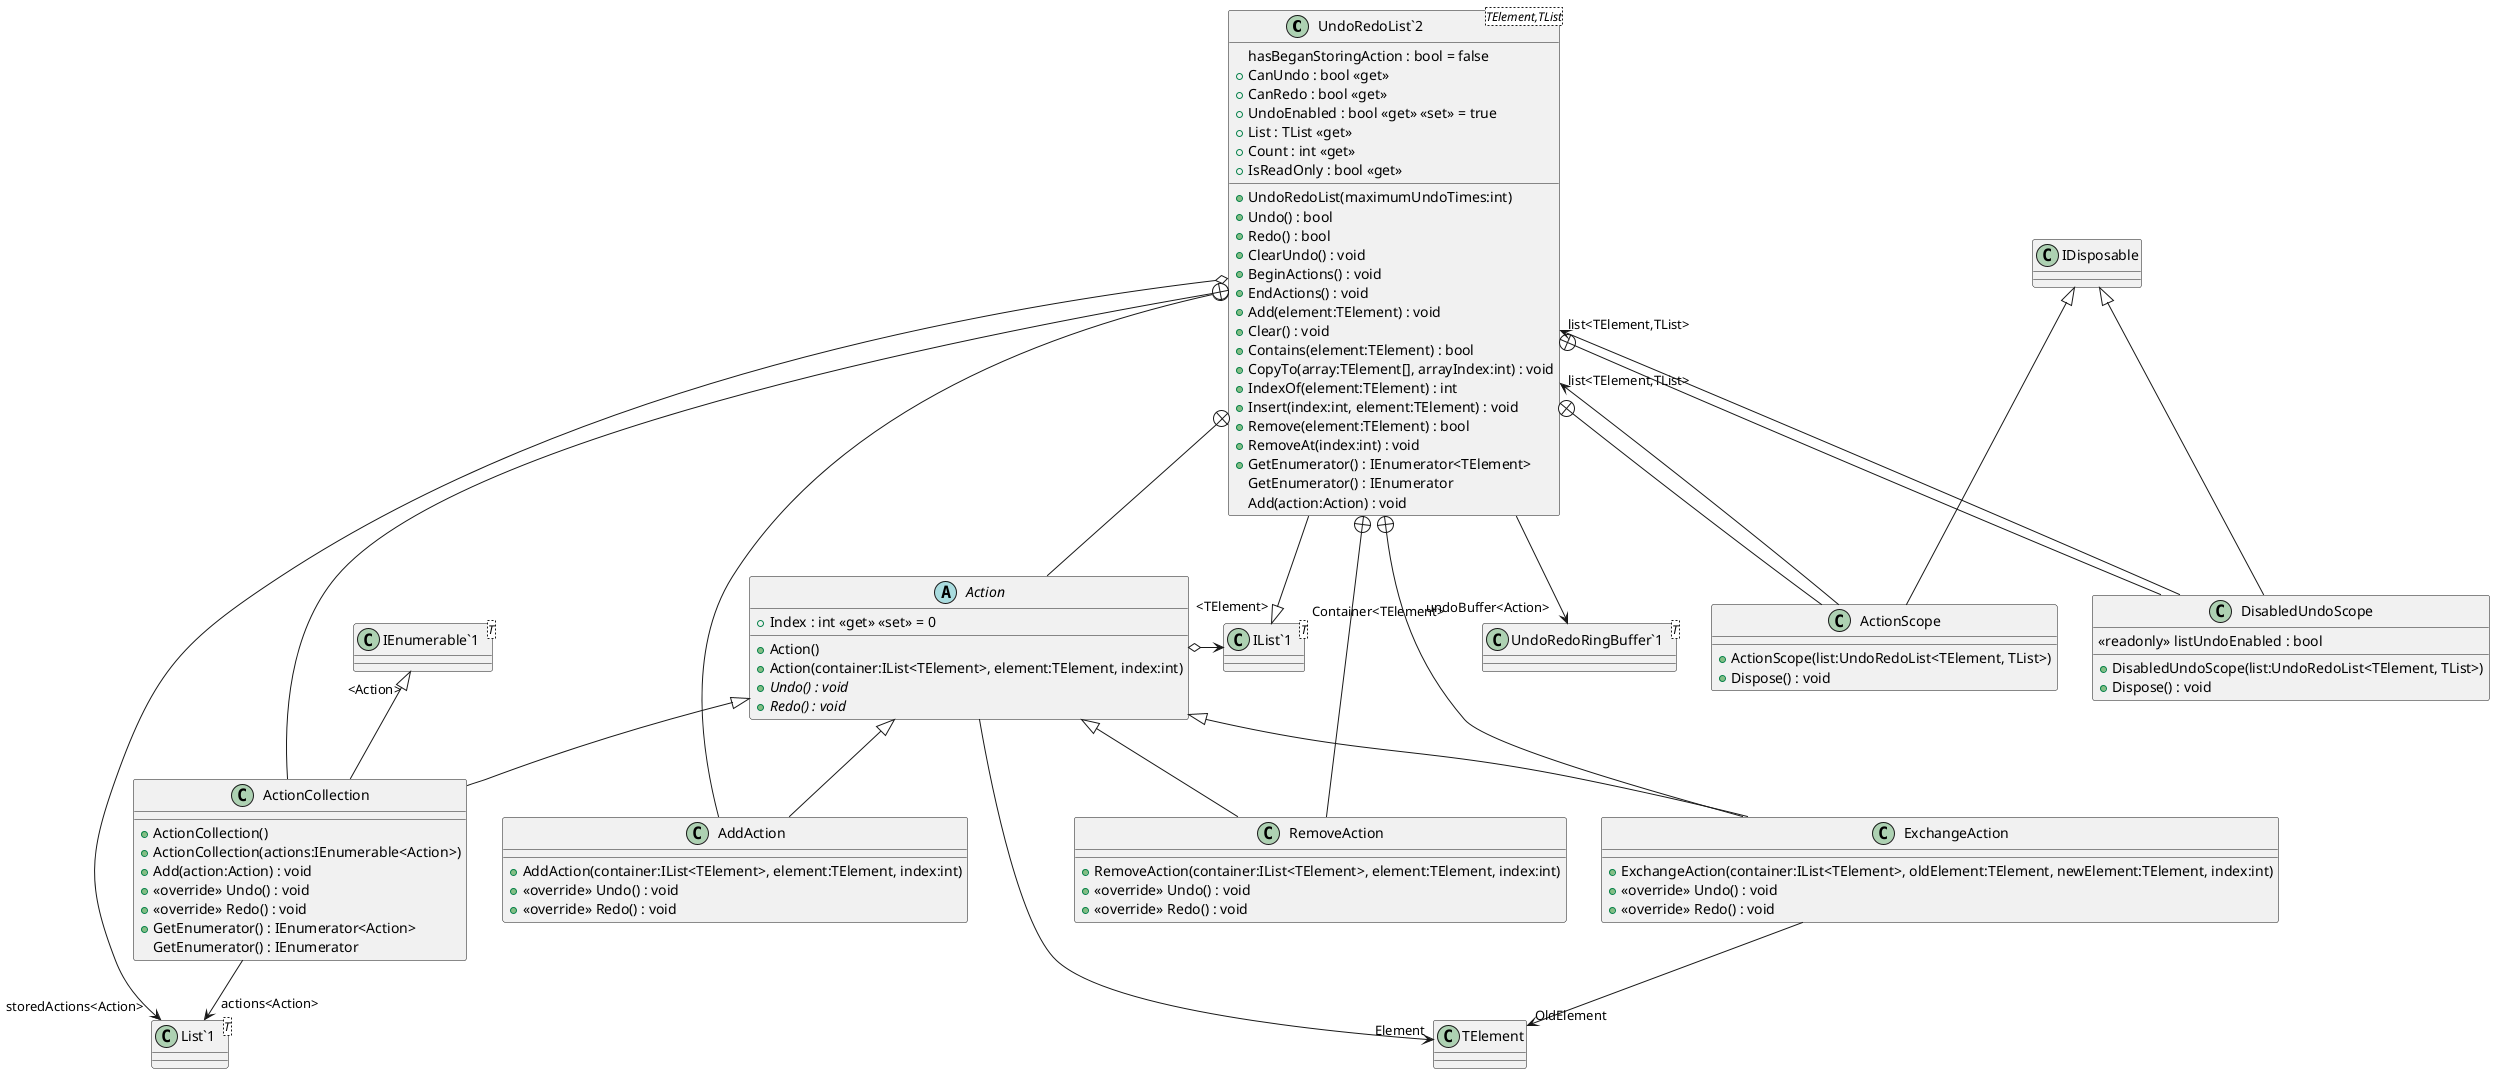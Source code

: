 @startuml
class "UndoRedoList`2"<TElement,TList> {
    hasBeganStoringAction : bool = false
    + CanUndo : bool <<get>>
    + CanRedo : bool <<get>>
    + UndoEnabled : bool <<get>> <<set>> = true
    + UndoRedoList(maximumUndoTimes:int)
    + Undo() : bool
    + Redo() : bool
    + ClearUndo() : void
    + BeginActions() : void
    + EndActions() : void
    + List : TList <<get>>
    + Count : int <<get>>
    + IsReadOnly : bool <<get>>
    + Add(element:TElement) : void
    + Clear() : void
    + Contains(element:TElement) : bool
    + CopyTo(array:TElement[], arrayIndex:int) : void
    + IndexOf(element:TElement) : int
    + Insert(index:int, element:TElement) : void
    + Remove(element:TElement) : bool
    + RemoveAt(index:int) : void
    + GetEnumerator() : IEnumerator<TElement>
    GetEnumerator() : IEnumerator
    Add(action:Action) : void
}
class "IList`1"<T> {
}
abstract class Action {
    + Index : int <<get>> <<set>> = 0
    + Action()
    + Action(container:IList<TElement>, element:TElement, index:int)
    + {abstract} Undo() : void
    + {abstract} Redo() : void
}
class AddAction {
    + AddAction(container:IList<TElement>, element:TElement, index:int)
    + <<override>> Undo() : void
    + <<override>> Redo() : void
}
class RemoveAction {
    + RemoveAction(container:IList<TElement>, element:TElement, index:int)
    + <<override>> Undo() : void
    + <<override>> Redo() : void
}
class ExchangeAction {
    + ExchangeAction(container:IList<TElement>, oldElement:TElement, newElement:TElement, index:int)
    + <<override>> Undo() : void
    + <<override>> Redo() : void
}
class ActionCollection {
    + ActionCollection()
    + ActionCollection(actions:IEnumerable<Action>)
    + Add(action:Action) : void
    + <<override>> Undo() : void
    + <<override>> Redo() : void
    + GetEnumerator() : IEnumerator<Action>
    GetEnumerator() : IEnumerator
}
class ActionScope {
    + ActionScope(list:UndoRedoList<TElement, TList>)
    + Dispose() : void
}
class DisabledUndoScope {
    <<readonly>> listUndoEnabled : bool
    + DisabledUndoScope(list:UndoRedoList<TElement, TList>)
    + Dispose() : void
}
class "UndoRedoRingBuffer`1"<T> {
}
class "List`1"<T> {
}
class "IEnumerable`1"<T> {
}
"IList`1" "<TElement>" <|-- "UndoRedoList`2"
"UndoRedoList`2" --> "undoBuffer<Action>" "UndoRedoRingBuffer`1"
"UndoRedoList`2" o-> "storedActions<Action>" "List`1"
"UndoRedoList`2" +-- Action
Action o-> "Container<TElement>" "IList`1"
Action --> "Element" TElement
"UndoRedoList`2" +-- AddAction
Action <|-- AddAction
"UndoRedoList`2" +-- RemoveAction
Action <|-- RemoveAction
"UndoRedoList`2" +-- ExchangeAction
Action <|-- ExchangeAction
ExchangeAction --> "OldElement" TElement
"UndoRedoList`2" +-- ActionCollection
Action <|-- ActionCollection
"IEnumerable`1" "<Action>" <|-- ActionCollection
ActionCollection --> "actions<Action>" "List`1"
"UndoRedoList`2" +-- ActionScope
IDisposable <|-- ActionScope
ActionScope --> "list<TElement,TList>" "UndoRedoList`2"
"UndoRedoList`2" +-- DisabledUndoScope
IDisposable <|-- DisabledUndoScope
DisabledUndoScope --> "list<TElement,TList>" "UndoRedoList`2"
@enduml
